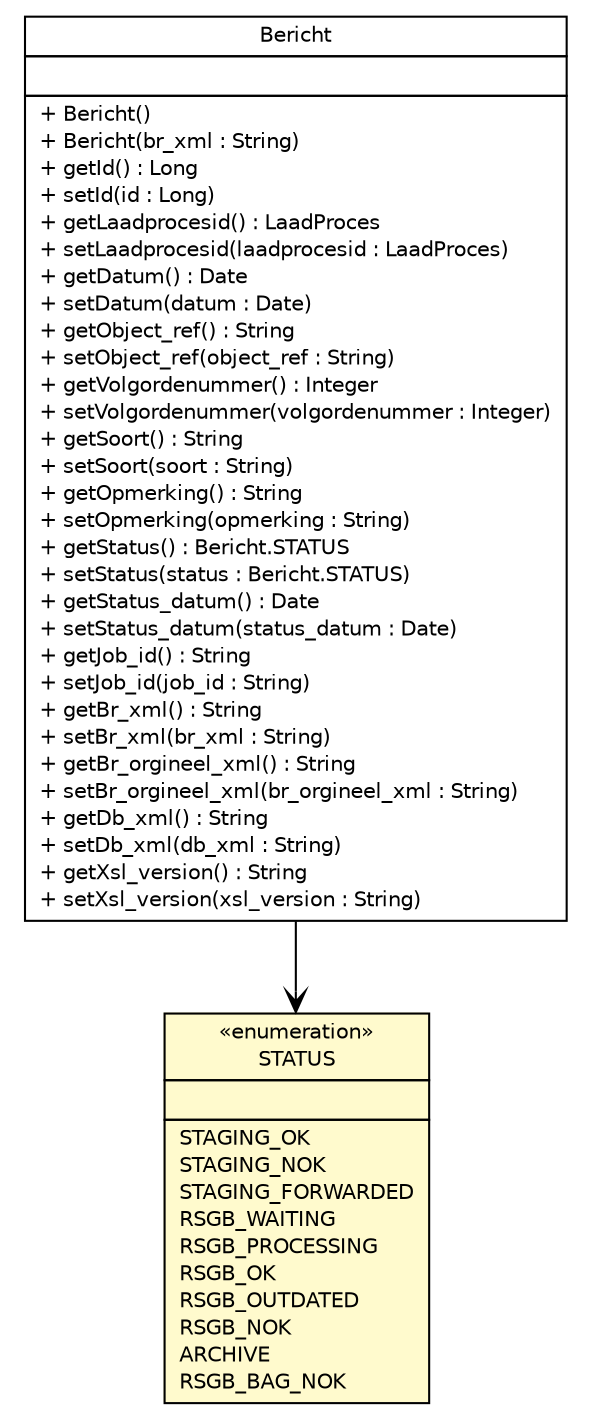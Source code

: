 #!/usr/local/bin/dot
#
# Class diagram 
# Generated by UMLGraph version R5_6-24-gf6e263 (http://www.umlgraph.org/)
#

digraph G {
	edge [fontname="Helvetica",fontsize=10,labelfontname="Helvetica",labelfontsize=10];
	node [fontname="Helvetica",fontsize=10,shape=plaintext];
	nodesep=0.25;
	ranksep=0.5;
	// nl.b3p.brmo.persistence.staging.Bericht
	c356 [label=<<table title="nl.b3p.brmo.persistence.staging.Bericht" border="0" cellborder="1" cellspacing="0" cellpadding="2" port="p" href="./Bericht.html">
		<tr><td><table border="0" cellspacing="0" cellpadding="1">
<tr><td align="center" balign="center"> Bericht </td></tr>
		</table></td></tr>
		<tr><td><table border="0" cellspacing="0" cellpadding="1">
<tr><td align="left" balign="left">  </td></tr>
		</table></td></tr>
		<tr><td><table border="0" cellspacing="0" cellpadding="1">
<tr><td align="left" balign="left"> + Bericht() </td></tr>
<tr><td align="left" balign="left"> + Bericht(br_xml : String) </td></tr>
<tr><td align="left" balign="left"> + getId() : Long </td></tr>
<tr><td align="left" balign="left"> + setId(id : Long) </td></tr>
<tr><td align="left" balign="left"> + getLaadprocesid() : LaadProces </td></tr>
<tr><td align="left" balign="left"> + setLaadprocesid(laadprocesid : LaadProces) </td></tr>
<tr><td align="left" balign="left"> + getDatum() : Date </td></tr>
<tr><td align="left" balign="left"> + setDatum(datum : Date) </td></tr>
<tr><td align="left" balign="left"> + getObject_ref() : String </td></tr>
<tr><td align="left" balign="left"> + setObject_ref(object_ref : String) </td></tr>
<tr><td align="left" balign="left"> + getVolgordenummer() : Integer </td></tr>
<tr><td align="left" balign="left"> + setVolgordenummer(volgordenummer : Integer) </td></tr>
<tr><td align="left" balign="left"> + getSoort() : String </td></tr>
<tr><td align="left" balign="left"> + setSoort(soort : String) </td></tr>
<tr><td align="left" balign="left"> + getOpmerking() : String </td></tr>
<tr><td align="left" balign="left"> + setOpmerking(opmerking : String) </td></tr>
<tr><td align="left" balign="left"> + getStatus() : Bericht.STATUS </td></tr>
<tr><td align="left" balign="left"> + setStatus(status : Bericht.STATUS) </td></tr>
<tr><td align="left" balign="left"> + getStatus_datum() : Date </td></tr>
<tr><td align="left" balign="left"> + setStatus_datum(status_datum : Date) </td></tr>
<tr><td align="left" balign="left"> + getJob_id() : String </td></tr>
<tr><td align="left" balign="left"> + setJob_id(job_id : String) </td></tr>
<tr><td align="left" balign="left"> + getBr_xml() : String </td></tr>
<tr><td align="left" balign="left"> + setBr_xml(br_xml : String) </td></tr>
<tr><td align="left" balign="left"> + getBr_orgineel_xml() : String </td></tr>
<tr><td align="left" balign="left"> + setBr_orgineel_xml(br_orgineel_xml : String) </td></tr>
<tr><td align="left" balign="left"> + getDb_xml() : String </td></tr>
<tr><td align="left" balign="left"> + setDb_xml(db_xml : String) </td></tr>
<tr><td align="left" balign="left"> + getXsl_version() : String </td></tr>
<tr><td align="left" balign="left"> + setXsl_version(xsl_version : String) </td></tr>
		</table></td></tr>
		</table>>, URL="./Bericht.html", fontname="Helvetica", fontcolor="black", fontsize=10.0];
	// nl.b3p.brmo.persistence.staging.Bericht.STATUS
	c357 [label=<<table title="nl.b3p.brmo.persistence.staging.Bericht.STATUS" border="0" cellborder="1" cellspacing="0" cellpadding="2" port="p" bgcolor="lemonChiffon" href="./Bericht.STATUS.html">
		<tr><td><table border="0" cellspacing="0" cellpadding="1">
<tr><td align="center" balign="center"> &#171;enumeration&#187; </td></tr>
<tr><td align="center" balign="center"> STATUS </td></tr>
		</table></td></tr>
		<tr><td><table border="0" cellspacing="0" cellpadding="1">
<tr><td align="left" balign="left">  </td></tr>
		</table></td></tr>
		<tr><td><table border="0" cellspacing="0" cellpadding="1">
<tr><td align="left" balign="left"> STAGING_OK </td></tr>
<tr><td align="left" balign="left"> STAGING_NOK </td></tr>
<tr><td align="left" balign="left"> STAGING_FORWARDED </td></tr>
<tr><td align="left" balign="left"> RSGB_WAITING </td></tr>
<tr><td align="left" balign="left"> RSGB_PROCESSING </td></tr>
<tr><td align="left" balign="left"> RSGB_OK </td></tr>
<tr><td align="left" balign="left"> RSGB_OUTDATED </td></tr>
<tr><td align="left" balign="left"> RSGB_NOK </td></tr>
<tr><td align="left" balign="left"> ARCHIVE </td></tr>
<tr><td align="left" balign="left"> RSGB_BAG_NOK </td></tr>
		</table></td></tr>
		</table>>, URL="./Bericht.STATUS.html", fontname="Helvetica", fontcolor="black", fontsize=10.0];
	// nl.b3p.brmo.persistence.staging.Bericht NAVASSOC nl.b3p.brmo.persistence.staging.Bericht.STATUS
	c356:p -> c357:p [taillabel="", label="", headlabel="", fontname="Helvetica", fontcolor="black", fontsize=10.0, color="black", arrowhead=open];
}

